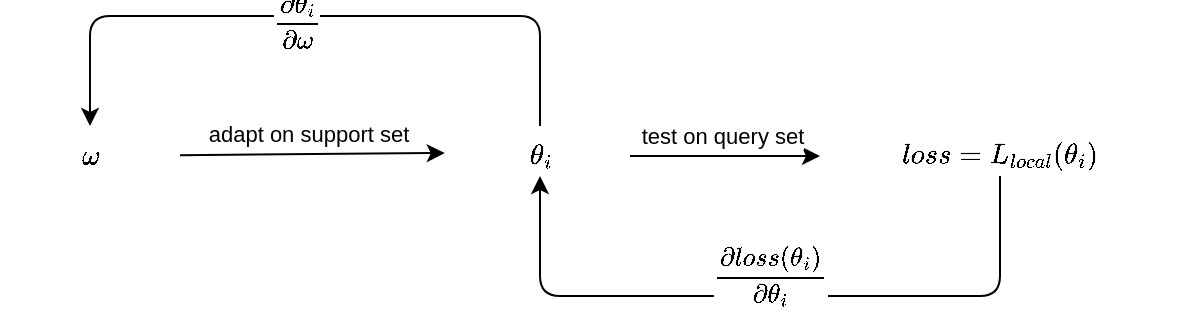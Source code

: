 <mxfile version="21.1.2" type="device">
  <diagram id="8rakSG8i-2YuuxhY6oQB" name="Page-1">
    <mxGraphModel dx="794" dy="434" grid="1" gridSize="10" guides="1" tooltips="1" connect="1" arrows="1" fold="1" page="1" pageScale="1" pageWidth="850" pageHeight="1100" math="1" shadow="0">
      <root>
        <mxCell id="0" />
        <mxCell id="1" parent="0" />
        <mxCell id="4" style="edgeStyle=none;html=1;entryX=-0.029;entryY=0.45;entryDx=0;entryDy=0;entryPerimeter=0;" parent="1" source="3" target="6" edge="1">
          <mxGeometry relative="1" as="geometry">
            <mxPoint x="310" y="190" as="targetPoint" />
          </mxGeometry>
        </mxCell>
        <mxCell id="5" value="adapt on support set" style="edgeLabel;html=1;align=center;verticalAlign=middle;resizable=0;points=[];" parent="4" vertex="1" connectable="0">
          <mxGeometry x="-0.043" y="-1" relative="1" as="geometry">
            <mxPoint y="-11" as="offset" />
          </mxGeometry>
        </mxCell>
        <mxCell id="3" value="$$\omega$$" style="text;html=1;align=center;verticalAlign=middle;resizable=0;points=[];autosize=1;strokeColor=none;fillColor=none;" parent="1" vertex="1">
          <mxGeometry x="55" y="175" width="90" height="30" as="geometry" />
        </mxCell>
        <mxCell id="14" style="edgeStyle=orthogonalEdgeStyle;html=1;entryX=0.5;entryY=0;entryDx=0;entryDy=0;entryPerimeter=0;" parent="1" source="6" target="3" edge="1">
          <mxGeometry relative="1" as="geometry">
            <mxPoint x="100" y="120" as="targetPoint" />
            <Array as="points">
              <mxPoint x="325" y="120" />
              <mxPoint x="100" y="120" />
            </Array>
          </mxGeometry>
        </mxCell>
        <mxCell id="15" value="$$\frac{\partial \theta_i}{\partial \omega}$$" style="edgeLabel;html=1;align=center;verticalAlign=middle;resizable=0;points=[];" parent="14" vertex="1" connectable="0">
          <mxGeometry x="0.061" y="-1" relative="1" as="geometry">
            <mxPoint y="3" as="offset" />
          </mxGeometry>
        </mxCell>
        <mxCell id="6" value="$$\theta_i$$" style="text;html=1;align=center;verticalAlign=middle;resizable=0;points=[];autosize=1;strokeColor=none;fillColor=none;" parent="1" vertex="1">
          <mxGeometry x="280" y="175" width="90" height="30" as="geometry" />
        </mxCell>
        <mxCell id="7" style="edgeStyle=none;html=1;" parent="1" source="6" target="9" edge="1">
          <mxGeometry relative="1" as="geometry">
            <mxPoint x="512.97" y="189.5" as="targetPoint" />
            <mxPoint x="360" y="190.314" as="sourcePoint" />
          </mxGeometry>
        </mxCell>
        <mxCell id="8" value="test on query&amp;nbsp;set" style="edgeLabel;html=1;align=center;verticalAlign=middle;resizable=0;points=[];" parent="7" vertex="1" connectable="0">
          <mxGeometry x="-0.043" y="-1" relative="1" as="geometry">
            <mxPoint y="-11" as="offset" />
          </mxGeometry>
        </mxCell>
        <mxCell id="11" value="$$\frac{\partial loss(\theta_i)}{\partial \theta_i}$$" style="edgeStyle=orthogonalEdgeStyle;html=1;" parent="1" edge="1">
          <mxGeometry y="-10" relative="1" as="geometry">
            <mxPoint x="325" y="200" as="targetPoint" />
            <mxPoint x="555" y="200" as="sourcePoint" />
            <Array as="points">
              <mxPoint x="555" y="260" />
              <mxPoint x="325" y="260" />
            </Array>
            <mxPoint as="offset" />
          </mxGeometry>
        </mxCell>
        <mxCell id="9" value="$$loss = L_{local}(\theta_i)$$" style="text;html=1;align=center;verticalAlign=middle;resizable=0;points=[];autosize=1;strokeColor=none;fillColor=none;" parent="1" vertex="1">
          <mxGeometry x="465" y="175" width="180" height="30" as="geometry" />
        </mxCell>
      </root>
    </mxGraphModel>
  </diagram>
</mxfile>
